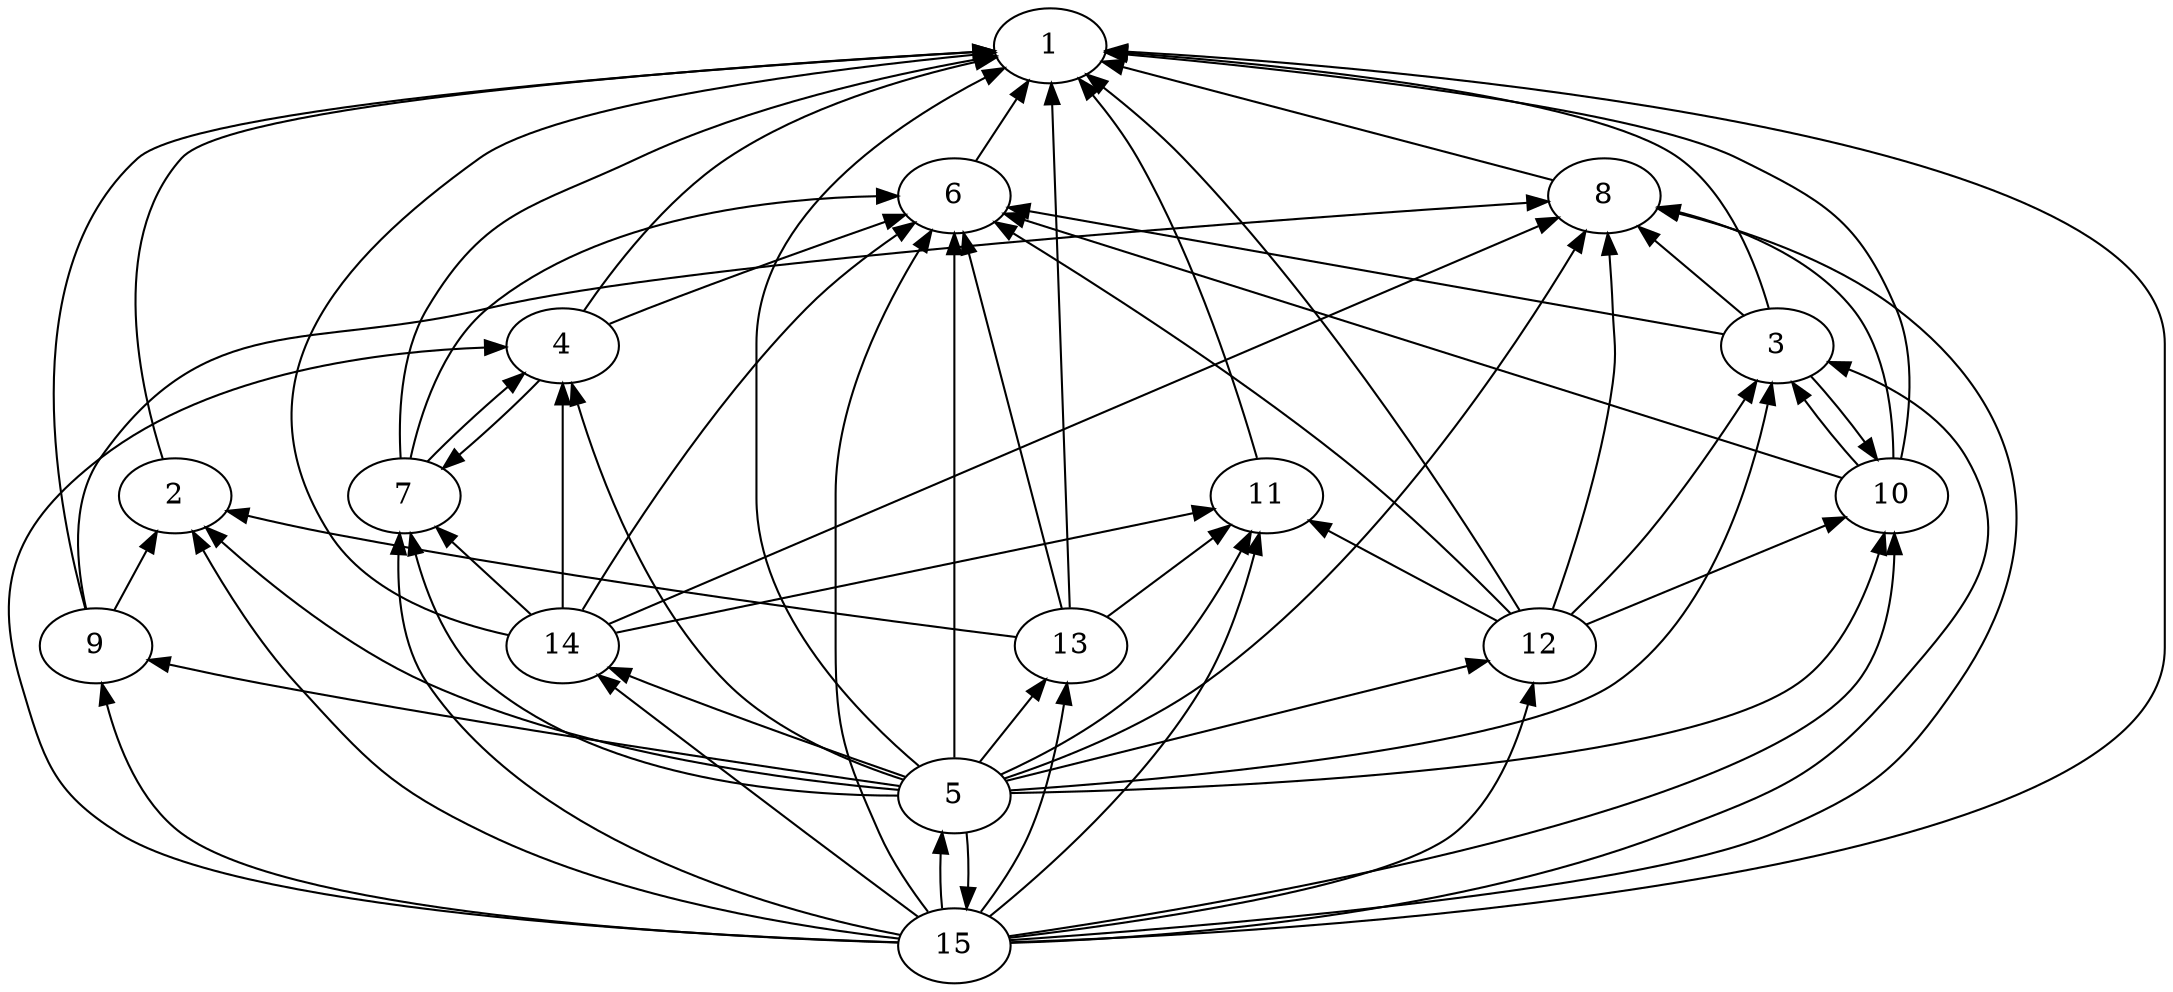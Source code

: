 strict digraph G {
	graph [bb="0,0,1035.1,468"];
	node [label="\N"];
	1	 [height=0.5,
		label=1,
		pos="500.08,450",
		width=0.75];
	2	 [height=0.5,
		label=2,
		pos="80.082,234",
		width=0.75];
	1 -> 2	 [dir=back,
		pos="s,473.13,448.52 462.85,447.91 365.35,442.08 108.28,424.14 83.082,396 47.054,355.76 63.38,284.76 73.795,251.77"];
	3	 [height=0.5,
		label=3,
		pos="849.08,306",
		width=0.75];
	1 -> 3	 [dir=back,
		pos="s,526.98,448.2 537.27,447.42 608.42,441.83 760.43,426.58 802.08,396 826.1,378.37 838.89,344.8 844.81,324.01"];
	4	 [height=0.5,
		label=4,
		pos="266.08,306",
		width=0.75];
	1 -> 4	 [dir=back,
		pos="s,473.82,445.16 463.69,442.9 430.65,435.22 381.66,420.64 345.08,396 315.6,376.14 290.25,342.65 276.67,322.61"];
	5	 [height=0.5,
		label=5,
		pos="454.08,90",
		width=0.75];
	1 -> 5	 [dir=back,
		pos="s,477.43,439.79 468.49,435.23 426.92,413.35 359.08,368.13 359.08,306 359.08,306 359.08,306 359.08,234 359.08,178.29 409.23,127.52 \
436.66,103.92"];
	6	 [height=0.5,
		label=6,
		pos="454.08,378",
		width=0.75];
	1 -> 6	 [dir=back,
		pos="s,489.41,433.3 483.85,424.59 477.49,414.64 470.37,403.5 464.69,394.61"];
	7	 [height=0.5,
		label=7,
		pos="190.08,234",
		width=0.75];
	1 -> 7	 [dir=back,
		pos="s,473.74,445.87 463.72,444.07 422.95,436.53 355.54,421.35 302.08,396 252.27,372.38 229.26,371.38 201.08,324 187.97,301.95 187.09,\
271.49 188.19,252.27"];
	8	 [height=0.5,
		label=8,
		pos="766.08,378",
		width=0.75];
	1 -> 8	 [dir=back,
		pos="s,525.11,443.23 534.99,440.55 589.41,425.82 693.2,397.73 740.93,384.81"];
	9	 [height=0.5,
		label=9,
		pos="42.082,162",
		width=0.75];
	1 -> 9	 [dir=back,
		pos="s,472.89,448.47 462.87,447.87 362.29,441.78 90.573,422.96 61.082,396 -0.43836,339.76 24.205,224.05 36.61,179.77"];
	10	 [height=0.5,
		label=10,
		pos="904.08,234",
		width=0.75];
	1 -> 10	 [dir=back,
		pos="s,526.96,447.61 537.32,446.63 612.19,439.41 778.16,421.06 829.08,396 871.12,375.31 887.43,366.98 906.08,324 916.22,300.63 912.64,\
270.53 908.7,251.75"];
	11	 [height=0.5,
		label=11,
		pos="604.08,234",
		width=0.75];
	1 -> 11	 [dir=back,
		pos="s,514.28,434.34 520.81,426.5 528.17,417.39 536.1,406.61 542.08,396 569.88,346.68 590.29,282.43 599.17,251.78"];
	12	 [height=0.5,
		label=12,
		pos="735.08,162",
		width=0.75];
	1 -> 12	 [dir=back,
		pos="s,518.1,436.52 526.07,430.22 538.17,420.48 552.43,408.23 564.08,396 634.36,322.23 700.45,218.75 725.01,178.72"];
	13	 [height=0.5,
		label=13,
		pos="510.08,162",
		width=0.75];
	1 -> 13	 [dir=back,
		pos="s,500.71,431.98 501.06,421.93 503.1,363.19 507.77,228.69 509.46,180.01"];
	14	 [height=0.5,
		label=14,
		pos="266.08,162",
		width=0.75];
	1 -> 14	 [dir=back,
		pos="s,473.05,447.54 462.71,446.49 396.85,439.69 263.54,422.96 226.08,396 156.15,345.67 108.26,288.97 154.08,216 172.8,186.2 213.08,172.46 \
239.89,166.4"];
	15	 [height=0.5,
		label=15,
		pos="454.08,18",
		width=0.75];
	1 -> 15	 [dir=back,
		pos="s,527.35,448.62 537.66,448.01 659.39,440.55 1035.1,409.17 1035.1,306 1035.1,306 1035.1,306 1035.1,162 1035.1,46.389 596.19,22.964 \
481.33,18.813"];
	2 -> 5	 [dir=back,
		pos="s,95.477,219.04 102.99,212.16 125.98,191.47 163.32,161.09 201.08,144 278.42,109.01 379.46,96.25 427.06,91.97"];
	2 -> 9	 [dir=back,
		pos="s,71.076,216.94 66.311,207.91 61.314,198.44 55.794,187.98 51.287,179.44"];
	2 -> 13	 [dir=back,
		pos="s,105.3,227.28 115.16,224.8 127.42,221.76 141.31,218.52 154.08,216 276.13,191.95 423.55,172.66 483.15,165.26"];
	2 -> 15	 [dir=back,
		pos="s,89.562,217.03 94.684,208.39 106.06,189.55 122.92,163.88 141.08,144 175.17,106.69 183.82,94.463 229.08,72 295.65,38.964 383.51,\
25.475 427.12,20.534"];
	3 -> 5	 [dir=back,
		pos="s,846.28,287.9 844.24,277.66 836.2,240.21 816.28,175.3 771.08,144 724.04,111.42 549.06,96.391 481.21,91.696"];
	3 -> 10	 [dir=back,
		pos="s,856.52,288.57 862.2,280.32 869.87,269.58 879.42,257.5 887.59,248.36"];
	3 -> 12	 [dir=back,
		pos="s,838.66,289.16 833.24,280.69 821.29,262.2 804.1,236.84 787.08,216 775.72,202.09 761.5,187.48 750.8,176.98"];
	3 -> 15	 [dir=back,
		pos="s,874.24,298.82 883.85,295.16 904.14,286.84 928.05,273.13 940.08,252 964.85,208.5 940.67,182 908.08,144 869.56,99.078 851.38,93.066 \
796.08,72 738.08,49.906 551.12,28.32 480.99,20.798"];
	4 -> 5	 [dir=back,
		pos="s,270.63,288.17 273.56,278.12 284.24,242.95 306.9,182.42 345.08,144 368.75,120.18 405.07,105.12 429.19,97.125"];
	4 -> 7	 [dir=back,
		pos="s,247.18,293.13 239.46,286.53 226.59,275.28 211.91,261.28 201.78,250.56"];
	4 -> 14	 [dir=back,
		pos="s,266.08,287.76 266.08,277.47 266.08,248.52 266.08,204.57 266.08,180.09"];
	4 -> 15	 [dir=back,
		pos="s,239.47,302.31 229.38,300.8 174.07,292.35 72.742,274.33 44.082,252 3.9426,220.73 -8.4278,192.77 6.0819,144 16.979,107.37 20.769,\
92.401 53.082,72 115.75,32.435 347.53,21.406 427.08,18.752"];
	5 -> 15	 [dir=back,
		pos="s,448.17,72.202 447.49,62.176 447.14,53.236 447.37,43.586 448.19,35.593"];
	6 -> 3	 [dir=back,
		pos="s,480.3,373.22 490.24,371.41 568.94,357.06 754.2,323.3 822.87,310.78"];
	6 -> 4	 [dir=back,
		pos="s,429.97,369.66 420.42,366.3 390.48,355.74 345.6,339.51 307.08,324 301.02,321.56 294.53,318.78 288.53,316.15"];
	6 -> 5	 [dir=back,
		pos="s,454.08,359.98 454.08,349.93 454.08,291.19 454.08,156.69 454.08,108.01"];
	6 -> 7	 [dir=back,
		pos="s,427.5,374.57 417.3,373.13 361.33,365.08 258.31,347.51 230.08,324 208.01,305.61 197.68,272.6 193.19,252.08"];
	6 -> 10	 [dir=back,
		pos="s,478.6,370.16 488.26,367.06 575.36,339.19 804.1,266 879.55,241.85"];
	6 -> 12	 [dir=back,
		pos="s,474.38,365.77 483.27,360.31 520.79,337.1 587.39,294.34 640.08,252 670.19,227.81 702.2,196.06 720.31,177.46"];
	6 -> 13	 [dir=back,
		pos="s,458.76,359.96 461.28,350.25 472.95,305.22 495.7,217.48 505.46,179.84"];
	6 -> 14	 [dir=back,
		pos="s,434.46,365.41 425.88,359.48 412.18,349.78 395.94,337.19 383.08,324 336.81,276.57 294.46,209.74 275.93,178.85"];
	6 -> 15	 [dir=back,
		pos="s,442.82,361.55 437.42,352.87 420.59,325.03 397.08,278.21 397.08,234 397.08,234 397.08,234 397.08,162 397.08,120.93 401.76,109.69 \
418.08,72 423.99,58.352 433.38,44.421 441.08,34.128"];
	7 -> 4	 [dir=back,
		pos="s,209.04,246.92 216.8,253.55 229.73,264.87 244.48,278.94 254.6,289.66"];
	7 -> 5	 [dir=back,
		pos="s,193.19,215.92 195.59,206.05 201.01,185.92 211.29,159.66 230.08,144 260.13,118.97 374.92,100.68 427.5,93.429"];
	7 -> 14	 [dir=back,
		pos="s,205.83,219.08 213.32,211.98 225.33,200.61 239.66,187.03 250.35,176.9"];
	7 -> 15	 [dir=back,
		pos="s,187.7,215.76 187.16,205.61 186.64,186.62 188.9,161.94 201.08,144 255.11,64.435 374.71,32.845 427.81,22.408"];
	8 -> 3	 [dir=back,
		pos="s,782.88,363.43 790.47,356.85 804.03,345.08 820.55,330.75 832.59,320.3"];
	8 -> 5	 [dir=back,
		pos="s,756.41,361.04 751.19,352.3 722.48,304.85 655.03,202.96 573.08,144 543.43,122.67 504.01,106.81 478.83,97.977"];
	8 -> 9	 [dir=back,
		pos="s,739.1,376.24 728.96,375.56 623.81,368.46 325.39,346.8 230.08,324 143.87,303.37 94.997,324.56 44.082,252 29.27,230.89 32.721,199.6 \
37.046,180.03"];
	8 -> 10	 [dir=back,
		pos="s,792.37,373.27 802.19,370.81 829.06,363.57 864.49,349.65 885.08,324 901.58,303.45 904.7,272 904.84,252.24"];
	8 -> 12	 [dir=back,
		pos="s,767.75,360.02 768.55,349.99 769.18,341.64 769.77,332.45 770.08,324 770.67,308.01 772.24,303.85 770.08,288 764.69,248.41 750.17,\
203.7 741.62,179.62"];
	8 -> 14	 [dir=back,
		pos="s,743.3,368.16 734.06,364.17 640.59,323.79 369.66,206.74 289,171.9"];
	8 -> 15	 [dir=back,
		pos="s,792.01,372.66 802.07,370.14 832.14,362.23 874.97,347.76 906.08,324 970.54,274.78 981.87,210.94 936.08,144 907.36,102.01 893.78,\
92.205 847.08,72 780.71,43.283 558.78,25.343 481.16,19.822"];
	9 -> 5	 [dir=back,
		pos="s,67.612,155.75 77.534,153.42 91.115,150.27 106.78,146.79 121.08,144 234.62,121.88 371.17,101.75 427.65,93.706"];
	9 -> 15	 [dir=back,
		pos="s,45.029,143.92 47.34,134.16 52.724,113.68 63.23,86.903 83.082,72 137.54,31.117 350.84,20.99 426.93,18.655"];
	10 -> 3	 [dir=back,
		pos="s,896.7,251.34 890.83,259.87 883.24,270.48 873.84,282.38 865.76,291.43"];
	10 -> 5	 [dir=back,
		pos="s,900.35,215.82 897.61,206.03 891.33,185.48 879.64,158.67 859.08,144 798.1,100.48 561.98,92.012 481.29,90.383"];
	10 -> 12	 [dir=back,
		pos="s,881.29,224.29 872,220.33 838.71,206.15 787.5,184.33 758.05,171.79"];
	10 -> 15	 [dir=back,
		pos="s,905.38,215.73 905.34,205.69 904.73,186.38 900.92,161.28 887.08,144 834.66,78.533 566.7,34.393 480.69,21.737"];
	11 -> 5	 [dir=back,
		pos="s,596.05,216.72 591.34,207.57 581.08,188.28 565.25,162.38 546.08,144 525.77,124.51 497.14,109.13 477.24,99.847"];
	11 -> 12	 [dir=back,
		pos="s,625.13,222.43 633.99,217.56 658.46,204.11 692.43,185.44 714.09,173.54"];
	11 -> 13	 [dir=back,
		pos="s,585.96,220.12 577.58,213.7 561.67,201.52 541.86,186.34 527.83,175.6"];
	11 -> 14	 [dir=back,
		pos="s,578.12,228.47 568.23,226.36 499.81,211.79 352.06,180.32 292.13,167.55"];
	11 -> 15	 [dir=back,
		pos="s,600.08,215.86 597.52,206.02 592.47,187.61 584.43,163.41 573.08,144 545.59,96.988 497.49,53.467 471.66,32.002"];
	12 -> 5	 [dir=back,
		pos="s,709.65,155.48 699.94,152.99 642.56,138.29 530.12,109.48 479.66,96.554"];
	12 -> 15	 [dir=back,
		pos="s,731.81,143.86 729.31,133.95 723.71,113.77 713.15,87.49 694.08,72 661.35,45.405 536.28,27.705 480.82,21.004"];
	13 -> 5	 [dir=back,
		pos="s,497.37,145.66 491.21,137.74 483.15,127.38 473.96,115.56 466.74,106.27"];
	13 -> 15	 [dir=back,
		pos="s,508.04,143.81 506.56,133.84 503.63,115.67 498.54,91.813 490.08,72 484.24,58.321 474.86,44.391 467.13,34.106"];
	14 -> 5	 [dir=back,
		pos="s,288.53,151.85 297.78,147.85 300.91,146.52 304.05,145.22 307.08,144 349.96,126.73 400.71,108.59 429.97,98.342"];
	14 -> 15	 [dir=back,
		pos="s,283.9,148.25 292.04,141.97 315.73,123.7 351.72,95.989 383.08,72 401.04,58.263 421.61,42.631 435.97,31.734"];
	15 -> 5	 [dir=back,
		pos="s,459.98,35.593 460.67,45.596 461.02,54.523 460.8,64.181 460,72.202"];
}
